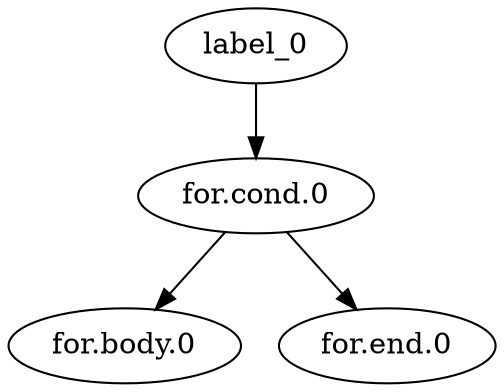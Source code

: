digraph {
	label_0
	label_0 -> "for.cond.0"
	"for.cond.0"
	"for.cond.0" -> "for.body.0"
	"for.cond.0" -> "for.end.0"
}
